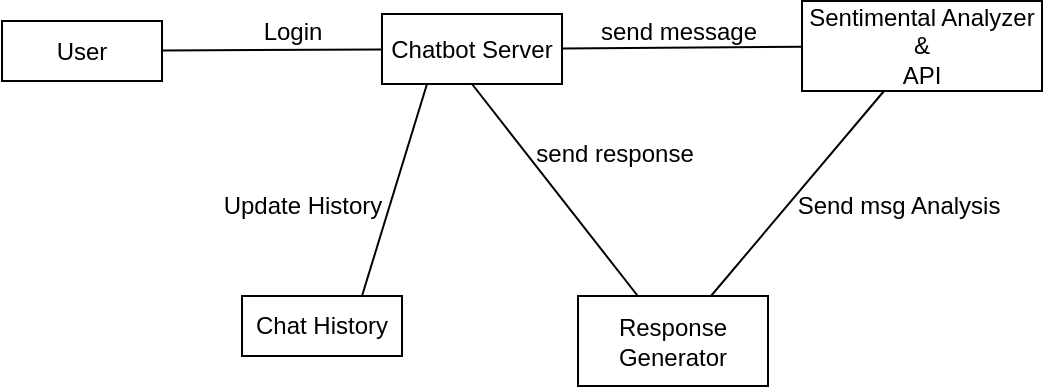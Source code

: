 <mxfile>
    <diagram id="MvQd0shg3R7EbLa5Nl8I" name="Page-1">
        <mxGraphModel dx="756" dy="512" grid="1" gridSize="10" guides="1" tooltips="1" connect="1" arrows="1" fold="1" page="1" pageScale="1" pageWidth="850" pageHeight="1100" math="0" shadow="0">
            <root>
                <mxCell id="0"/>
                <mxCell id="1" parent="0"/>
                <mxCell id="4" value="" style="edgeStyle=none;html=1;endArrow=none;endFill=0;" edge="1" parent="1" source="2" target="3">
                    <mxGeometry relative="1" as="geometry"/>
                </mxCell>
                <mxCell id="2" value="User" style="whiteSpace=wrap;html=1;" vertex="1" parent="1">
                    <mxGeometry x="40" y="82.5" width="80" height="30" as="geometry"/>
                </mxCell>
                <mxCell id="7" value="" style="edgeStyle=none;html=1;rounded=1;strokeColor=default;align=center;verticalAlign=middle;fontFamily=Helvetica;fontSize=11;fontColor=default;labelBackgroundColor=default;endArrow=none;endFill=0;" edge="1" parent="1" source="3" target="6">
                    <mxGeometry relative="1" as="geometry"/>
                </mxCell>
                <mxCell id="15" style="edgeStyle=none;html=1;exitX=0.25;exitY=1;exitDx=0;exitDy=0;entryX=0.75;entryY=0;entryDx=0;entryDy=0;rounded=1;strokeColor=default;align=center;verticalAlign=middle;fontFamily=Helvetica;fontSize=11;fontColor=default;labelBackgroundColor=default;endArrow=none;endFill=0;" edge="1" parent="1" source="3" target="14">
                    <mxGeometry relative="1" as="geometry"/>
                </mxCell>
                <mxCell id="3" value="Chatbot Server" style="whiteSpace=wrap;html=1;" vertex="1" parent="1">
                    <mxGeometry x="230" y="79" width="90" height="35" as="geometry"/>
                </mxCell>
                <mxCell id="5" value="Login" style="text;html=1;align=center;verticalAlign=middle;resizable=0;points=[];autosize=1;strokeColor=none;fillColor=none;" vertex="1" parent="1">
                    <mxGeometry x="160" y="72.5" width="50" height="30" as="geometry"/>
                </mxCell>
                <mxCell id="9" value="" style="edgeStyle=none;html=1;rounded=1;strokeColor=default;align=center;verticalAlign=middle;fontFamily=Helvetica;fontSize=11;fontColor=default;labelBackgroundColor=default;endArrow=none;endFill=0;" edge="1" parent="1" source="6" target="8">
                    <mxGeometry relative="1" as="geometry"/>
                </mxCell>
                <mxCell id="6" value="Sentimental Analyzer&lt;div&gt;&amp;amp;&lt;/div&gt;&lt;div&gt;API&lt;/div&gt;" style="whiteSpace=wrap;html=1;" vertex="1" parent="1">
                    <mxGeometry x="440" y="72.5" width="120" height="45" as="geometry"/>
                </mxCell>
                <mxCell id="12" style="edgeStyle=none;html=1;entryX=0.5;entryY=1;entryDx=0;entryDy=0;rounded=1;strokeColor=default;align=center;verticalAlign=middle;fontFamily=Helvetica;fontSize=11;fontColor=default;labelBackgroundColor=default;endArrow=none;endFill=0;" edge="1" parent="1" source="8" target="3">
                    <mxGeometry relative="1" as="geometry"/>
                </mxCell>
                <mxCell id="8" value="Response&lt;div&gt;&lt;span style=&quot;background-color: transparent;&quot;&gt;Generator&lt;/span&gt;&lt;/div&gt;" style="whiteSpace=wrap;html=1;" vertex="1" parent="1">
                    <mxGeometry x="328" y="220" width="95" height="45" as="geometry"/>
                </mxCell>
                <mxCell id="10" value="send message" style="text;html=1;align=center;verticalAlign=middle;resizable=0;points=[];autosize=1;strokeColor=none;fillColor=none;" vertex="1" parent="1">
                    <mxGeometry x="328" y="72.5" width="100" height="30" as="geometry"/>
                </mxCell>
                <mxCell id="11" value="Send msg Analysis" style="text;html=1;align=center;verticalAlign=middle;resizable=0;points=[];autosize=1;strokeColor=none;fillColor=none;" vertex="1" parent="1">
                    <mxGeometry x="428" y="160" width="120" height="30" as="geometry"/>
                </mxCell>
                <mxCell id="13" value="send response" style="text;html=1;align=center;verticalAlign=middle;resizable=0;points=[];autosize=1;strokeColor=none;fillColor=none;" vertex="1" parent="1">
                    <mxGeometry x="296" y="134" width="100" height="30" as="geometry"/>
                </mxCell>
                <mxCell id="14" value="Chat History" style="whiteSpace=wrap;html=1;" vertex="1" parent="1">
                    <mxGeometry x="160" y="220" width="80" height="30" as="geometry"/>
                </mxCell>
                <mxCell id="17" value="Update History" style="text;html=1;align=center;verticalAlign=middle;resizable=0;points=[];autosize=1;strokeColor=none;fillColor=none;" vertex="1" parent="1">
                    <mxGeometry x="140" y="160" width="100" height="30" as="geometry"/>
                </mxCell>
            </root>
        </mxGraphModel>
    </diagram>
</mxfile>
